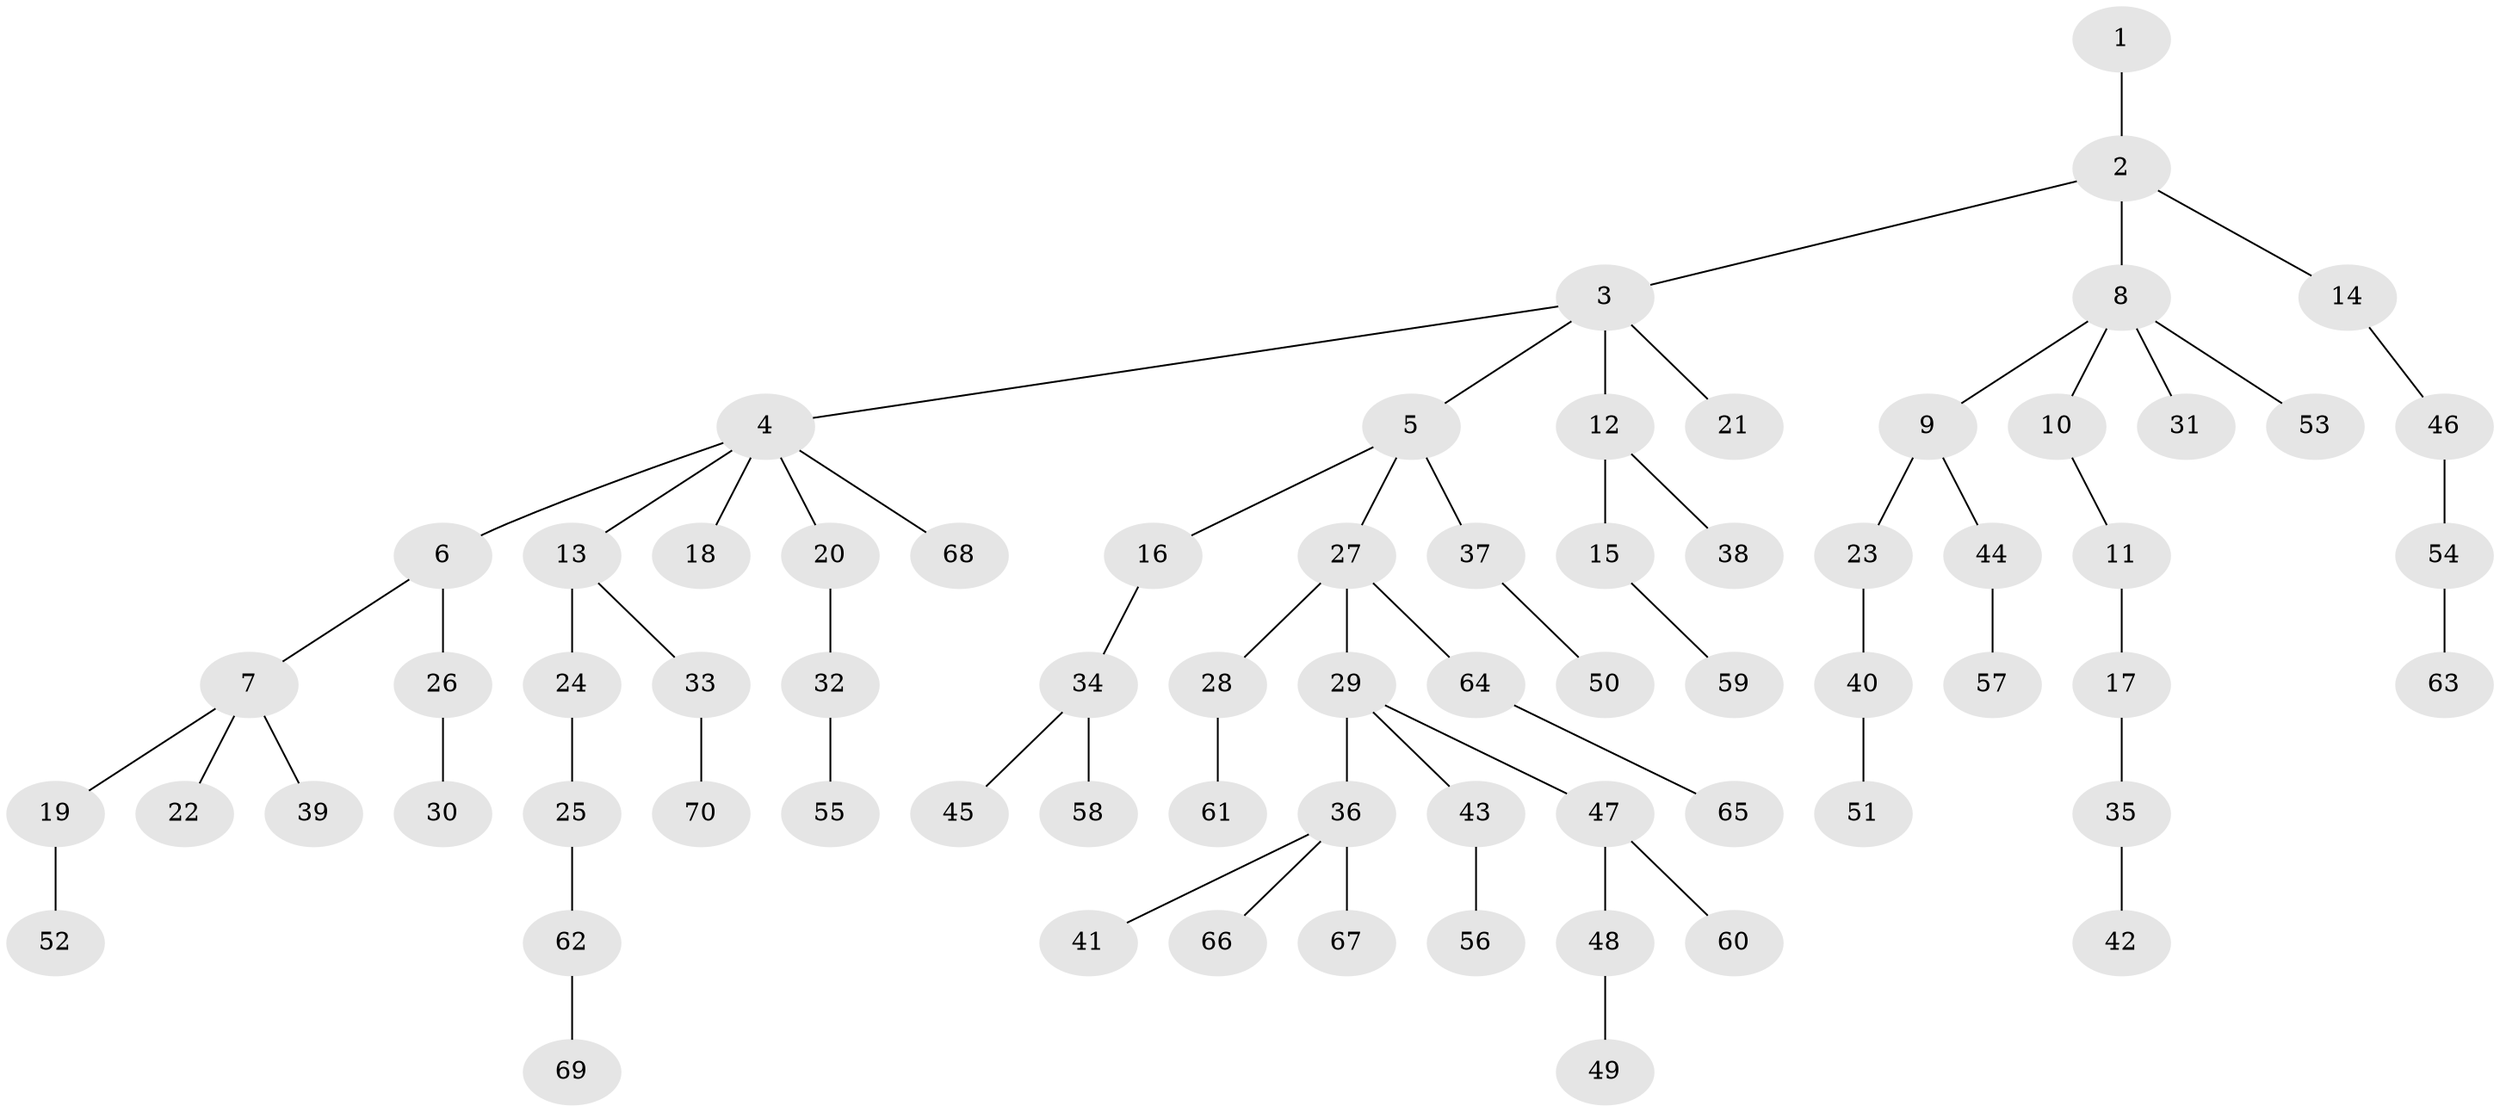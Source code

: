 // coarse degree distribution, {3: 0.03571428571428571, 9: 0.03571428571428571, 2: 0.35714285714285715, 4: 0.07142857142857142, 1: 0.5}
// Generated by graph-tools (version 1.1) at 2025/19/03/04/25 18:19:03]
// undirected, 70 vertices, 69 edges
graph export_dot {
graph [start="1"]
  node [color=gray90,style=filled];
  1;
  2;
  3;
  4;
  5;
  6;
  7;
  8;
  9;
  10;
  11;
  12;
  13;
  14;
  15;
  16;
  17;
  18;
  19;
  20;
  21;
  22;
  23;
  24;
  25;
  26;
  27;
  28;
  29;
  30;
  31;
  32;
  33;
  34;
  35;
  36;
  37;
  38;
  39;
  40;
  41;
  42;
  43;
  44;
  45;
  46;
  47;
  48;
  49;
  50;
  51;
  52;
  53;
  54;
  55;
  56;
  57;
  58;
  59;
  60;
  61;
  62;
  63;
  64;
  65;
  66;
  67;
  68;
  69;
  70;
  1 -- 2;
  2 -- 3;
  2 -- 8;
  2 -- 14;
  3 -- 4;
  3 -- 5;
  3 -- 12;
  3 -- 21;
  4 -- 6;
  4 -- 13;
  4 -- 18;
  4 -- 20;
  4 -- 68;
  5 -- 16;
  5 -- 27;
  5 -- 37;
  6 -- 7;
  6 -- 26;
  7 -- 19;
  7 -- 22;
  7 -- 39;
  8 -- 9;
  8 -- 10;
  8 -- 31;
  8 -- 53;
  9 -- 23;
  9 -- 44;
  10 -- 11;
  11 -- 17;
  12 -- 15;
  12 -- 38;
  13 -- 24;
  13 -- 33;
  14 -- 46;
  15 -- 59;
  16 -- 34;
  17 -- 35;
  19 -- 52;
  20 -- 32;
  23 -- 40;
  24 -- 25;
  25 -- 62;
  26 -- 30;
  27 -- 28;
  27 -- 29;
  27 -- 64;
  28 -- 61;
  29 -- 36;
  29 -- 43;
  29 -- 47;
  32 -- 55;
  33 -- 70;
  34 -- 45;
  34 -- 58;
  35 -- 42;
  36 -- 41;
  36 -- 66;
  36 -- 67;
  37 -- 50;
  40 -- 51;
  43 -- 56;
  44 -- 57;
  46 -- 54;
  47 -- 48;
  47 -- 60;
  48 -- 49;
  54 -- 63;
  62 -- 69;
  64 -- 65;
}
